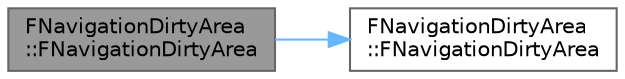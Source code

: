 digraph "FNavigationDirtyArea::FNavigationDirtyArea"
{
 // INTERACTIVE_SVG=YES
 // LATEX_PDF_SIZE
  bgcolor="transparent";
  edge [fontname=Helvetica,fontsize=10,labelfontname=Helvetica,labelfontsize=10];
  node [fontname=Helvetica,fontsize=10,shape=box,height=0.2,width=0.4];
  rankdir="LR";
  Node1 [id="Node000001",label="FNavigationDirtyArea\l::FNavigationDirtyArea",height=0.2,width=0.4,color="gray40", fillcolor="grey60", style="filled", fontcolor="black",tooltip=" "];
  Node1 -> Node2 [id="edge1_Node000001_Node000002",color="steelblue1",style="solid",tooltip=" "];
  Node2 [id="Node000002",label="FNavigationDirtyArea\l::FNavigationDirtyArea",height=0.2,width=0.4,color="grey40", fillcolor="white", style="filled",URL="$d6/d22/structFNavigationDirtyArea.html#a0cc9ce4f21c65f813151587187c4fca5",tooltip=" "];
}
